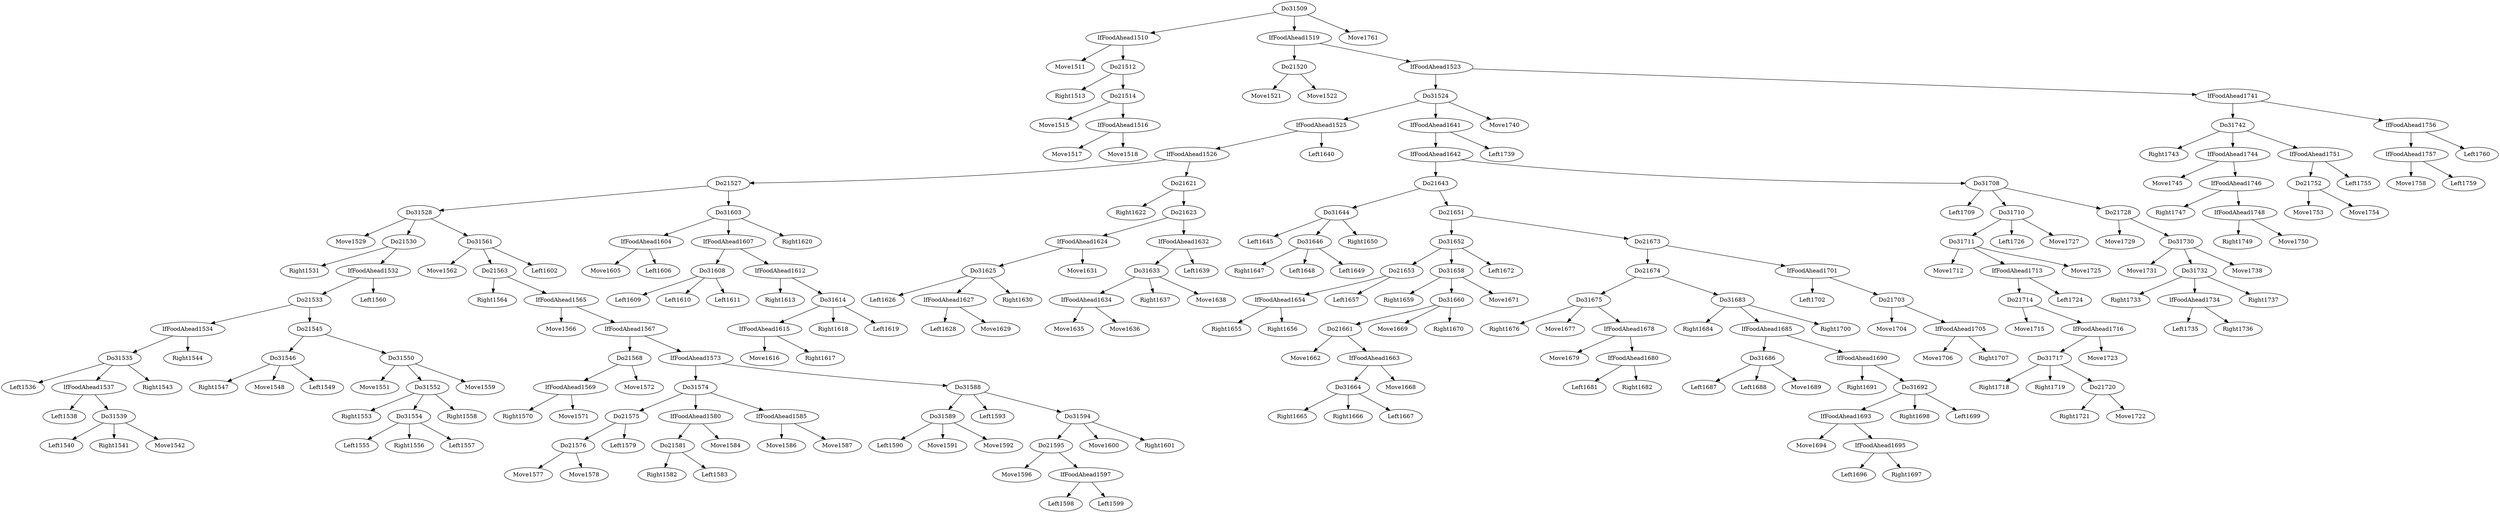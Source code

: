 digraph T {
	IfFoodAhead1510 -> Move1511
	Do21512 -> Right1513
	Do21514 -> Move1515
	IfFoodAhead1516 -> Move1517
	IfFoodAhead1516 -> Move1518
	Do21514 -> IfFoodAhead1516
	Do21512 -> Do21514
	IfFoodAhead1510 -> Do21512
	Do31509 -> IfFoodAhead1510
	Do21520 -> Move1521
	Do21520 -> Move1522
	IfFoodAhead1519 -> Do21520
	Do31528 -> Move1529
	Do21530 -> Right1531
	Do31535 -> Left1536
	IfFoodAhead1537 -> Left1538
	Do31539 -> Left1540
	Do31539 -> Right1541
	Do31539 -> Move1542
	IfFoodAhead1537 -> Do31539
	Do31535 -> IfFoodAhead1537
	Do31535 -> Right1543
	IfFoodAhead1534 -> Do31535
	IfFoodAhead1534 -> Right1544
	Do21533 -> IfFoodAhead1534
	Do31546 -> Right1547
	Do31546 -> Move1548
	Do31546 -> Left1549
	Do21545 -> Do31546
	Do31550 -> Move1551
	Do31552 -> Right1553
	Do31554 -> Left1555
	Do31554 -> Right1556
	Do31554 -> Left1557
	Do31552 -> Do31554
	Do31552 -> Right1558
	Do31550 -> Do31552
	Do31550 -> Move1559
	Do21545 -> Do31550
	Do21533 -> Do21545
	IfFoodAhead1532 -> Do21533
	IfFoodAhead1532 -> Left1560
	Do21530 -> IfFoodAhead1532
	Do31528 -> Do21530
	Do31561 -> Move1562
	Do21563 -> Right1564
	IfFoodAhead1565 -> Move1566
	IfFoodAhead1569 -> Right1570
	IfFoodAhead1569 -> Move1571
	Do21568 -> IfFoodAhead1569
	Do21568 -> Move1572
	IfFoodAhead1567 -> Do21568
	Do21576 -> Move1577
	Do21576 -> Move1578
	Do21575 -> Do21576
	Do21575 -> Left1579
	Do31574 -> Do21575
	Do21581 -> Right1582
	Do21581 -> Left1583
	IfFoodAhead1580 -> Do21581
	IfFoodAhead1580 -> Move1584
	Do31574 -> IfFoodAhead1580
	IfFoodAhead1585 -> Move1586
	IfFoodAhead1585 -> Move1587
	Do31574 -> IfFoodAhead1585
	IfFoodAhead1573 -> Do31574
	Do31589 -> Left1590
	Do31589 -> Move1591
	Do31589 -> Move1592
	Do31588 -> Do31589
	Do31588 -> Left1593
	Do21595 -> Move1596
	IfFoodAhead1597 -> Left1598
	IfFoodAhead1597 -> Left1599
	Do21595 -> IfFoodAhead1597
	Do31594 -> Do21595
	Do31594 -> Move1600
	Do31594 -> Right1601
	Do31588 -> Do31594
	IfFoodAhead1573 -> Do31588
	IfFoodAhead1567 -> IfFoodAhead1573
	IfFoodAhead1565 -> IfFoodAhead1567
	Do21563 -> IfFoodAhead1565
	Do31561 -> Do21563
	Do31561 -> Left1602
	Do31528 -> Do31561
	Do21527 -> Do31528
	IfFoodAhead1604 -> Move1605
	IfFoodAhead1604 -> Left1606
	Do31603 -> IfFoodAhead1604
	Do31608 -> Left1609
	Do31608 -> Left1610
	Do31608 -> Left1611
	IfFoodAhead1607 -> Do31608
	IfFoodAhead1612 -> Right1613
	IfFoodAhead1615 -> Move1616
	IfFoodAhead1615 -> Right1617
	Do31614 -> IfFoodAhead1615
	Do31614 -> Right1618
	Do31614 -> Left1619
	IfFoodAhead1612 -> Do31614
	IfFoodAhead1607 -> IfFoodAhead1612
	Do31603 -> IfFoodAhead1607
	Do31603 -> Right1620
	Do21527 -> Do31603
	IfFoodAhead1526 -> Do21527
	Do21621 -> Right1622
	Do31625 -> Left1626
	IfFoodAhead1627 -> Left1628
	IfFoodAhead1627 -> Move1629
	Do31625 -> IfFoodAhead1627
	Do31625 -> Right1630
	IfFoodAhead1624 -> Do31625
	IfFoodAhead1624 -> Move1631
	Do21623 -> IfFoodAhead1624
	IfFoodAhead1634 -> Move1635
	IfFoodAhead1634 -> Move1636
	Do31633 -> IfFoodAhead1634
	Do31633 -> Right1637
	Do31633 -> Move1638
	IfFoodAhead1632 -> Do31633
	IfFoodAhead1632 -> Left1639
	Do21623 -> IfFoodAhead1632
	Do21621 -> Do21623
	IfFoodAhead1526 -> Do21621
	IfFoodAhead1525 -> IfFoodAhead1526
	IfFoodAhead1525 -> Left1640
	Do31524 -> IfFoodAhead1525
	Do31644 -> Left1645
	Do31646 -> Right1647
	Do31646 -> Left1648
	Do31646 -> Left1649
	Do31644 -> Do31646
	Do31644 -> Right1650
	Do21643 -> Do31644
	IfFoodAhead1654 -> Right1655
	IfFoodAhead1654 -> Right1656
	Do21653 -> IfFoodAhead1654
	Do21653 -> Left1657
	Do31652 -> Do21653
	Do31658 -> Right1659
	Do21661 -> Move1662
	Do31664 -> Right1665
	Do31664 -> Right1666
	Do31664 -> Left1667
	IfFoodAhead1663 -> Do31664
	IfFoodAhead1663 -> Move1668
	Do21661 -> IfFoodAhead1663
	Do31660 -> Do21661
	Do31660 -> Move1669
	Do31660 -> Right1670
	Do31658 -> Do31660
	Do31658 -> Move1671
	Do31652 -> Do31658
	Do31652 -> Left1672
	Do21651 -> Do31652
	Do31675 -> Right1676
	Do31675 -> Move1677
	IfFoodAhead1678 -> Move1679
	IfFoodAhead1680 -> Left1681
	IfFoodAhead1680 -> Right1682
	IfFoodAhead1678 -> IfFoodAhead1680
	Do31675 -> IfFoodAhead1678
	Do21674 -> Do31675
	Do31683 -> Right1684
	Do31686 -> Left1687
	Do31686 -> Left1688
	Do31686 -> Move1689
	IfFoodAhead1685 -> Do31686
	IfFoodAhead1690 -> Right1691
	IfFoodAhead1693 -> Move1694
	IfFoodAhead1695 -> Left1696
	IfFoodAhead1695 -> Right1697
	IfFoodAhead1693 -> IfFoodAhead1695
	Do31692 -> IfFoodAhead1693
	Do31692 -> Right1698
	Do31692 -> Left1699
	IfFoodAhead1690 -> Do31692
	IfFoodAhead1685 -> IfFoodAhead1690
	Do31683 -> IfFoodAhead1685
	Do31683 -> Right1700
	Do21674 -> Do31683
	Do21673 -> Do21674
	IfFoodAhead1701 -> Left1702
	Do21703 -> Move1704
	IfFoodAhead1705 -> Move1706
	IfFoodAhead1705 -> Right1707
	Do21703 -> IfFoodAhead1705
	IfFoodAhead1701 -> Do21703
	Do21673 -> IfFoodAhead1701
	Do21651 -> Do21673
	Do21643 -> Do21651
	IfFoodAhead1642 -> Do21643
	Do31708 -> Left1709
	Do31711 -> Move1712
	Do21714 -> Move1715
	Do31717 -> Right1718
	Do31717 -> Right1719
	Do21720 -> Right1721
	Do21720 -> Move1722
	Do31717 -> Do21720
	IfFoodAhead1716 -> Do31717
	IfFoodAhead1716 -> Move1723
	Do21714 -> IfFoodAhead1716
	IfFoodAhead1713 -> Do21714
	IfFoodAhead1713 -> Left1724
	Do31711 -> IfFoodAhead1713
	Do31711 -> Move1725
	Do31710 -> Do31711
	Do31710 -> Left1726
	Do31710 -> Move1727
	Do31708 -> Do31710
	Do21728 -> Move1729
	Do31730 -> Move1731
	Do31732 -> Right1733
	IfFoodAhead1734 -> Left1735
	IfFoodAhead1734 -> Right1736
	Do31732 -> IfFoodAhead1734
	Do31732 -> Right1737
	Do31730 -> Do31732
	Do31730 -> Move1738
	Do21728 -> Do31730
	Do31708 -> Do21728
	IfFoodAhead1642 -> Do31708
	IfFoodAhead1641 -> IfFoodAhead1642
	IfFoodAhead1641 -> Left1739
	Do31524 -> IfFoodAhead1641
	Do31524 -> Move1740
	IfFoodAhead1523 -> Do31524
	Do31742 -> Right1743
	IfFoodAhead1744 -> Move1745
	IfFoodAhead1746 -> Right1747
	IfFoodAhead1748 -> Right1749
	IfFoodAhead1748 -> Move1750
	IfFoodAhead1746 -> IfFoodAhead1748
	IfFoodAhead1744 -> IfFoodAhead1746
	Do31742 -> IfFoodAhead1744
	Do21752 -> Move1753
	Do21752 -> Move1754
	IfFoodAhead1751 -> Do21752
	IfFoodAhead1751 -> Left1755
	Do31742 -> IfFoodAhead1751
	IfFoodAhead1741 -> Do31742
	IfFoodAhead1757 -> Move1758
	IfFoodAhead1757 -> Left1759
	IfFoodAhead1756 -> IfFoodAhead1757
	IfFoodAhead1756 -> Left1760
	IfFoodAhead1741 -> IfFoodAhead1756
	IfFoodAhead1523 -> IfFoodAhead1741
	IfFoodAhead1519 -> IfFoodAhead1523
	Do31509 -> IfFoodAhead1519
	Do31509 -> Move1761
}
